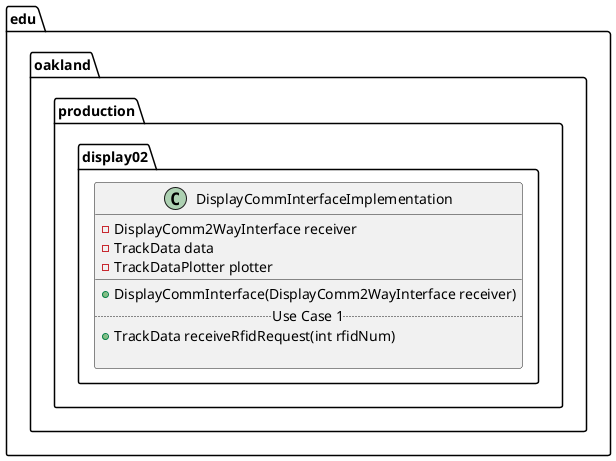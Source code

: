 @startuml DisplayCommInterfaceImplementation

package edu.oakland.production.display02 {
    class DisplayCommInterfaceImplementation {
        - DisplayComm2WayInterface receiver
        - TrackData data
        - TrackDataPlotter plotter
        __
        + DisplayCommInterface(DisplayComm2WayInterface receiver)
        .. Use Case 1 ..
        + TrackData receiveRfidRequest(int rfidNum)
        
    }
}

@enduml
